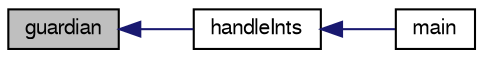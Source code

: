 digraph "guardian"
{
  bgcolor="transparent";
  edge [fontname="FreeSans",fontsize="10",labelfontname="FreeSans",labelfontsize="10"];
  node [fontname="FreeSans",fontsize="10",shape=record];
  rankdir="LR";
  Node1 [label="guardian",height=0.2,width=0.4,color="black", fillcolor="grey75", style="filled" fontcolor="black"];
  Node1 -> Node2 [dir="back",color="midnightblue",fontsize="10",style="solid",fontname="FreeSans"];
  Node2 [label="handleInts",height=0.2,width=0.4,color="black",URL="$boot_8cc.html#a00c7ff42826be9ac4c82e3a35f5863c4"];
  Node2 -> Node3 [dir="back",color="midnightblue",fontsize="10",style="solid",fontname="FreeSans"];
  Node3 [label="main",height=0.2,width=0.4,color="black",URL="$boot_8cc.html#ae66f6b31b5ad750f1fe042a706a4e3d4"];
}
